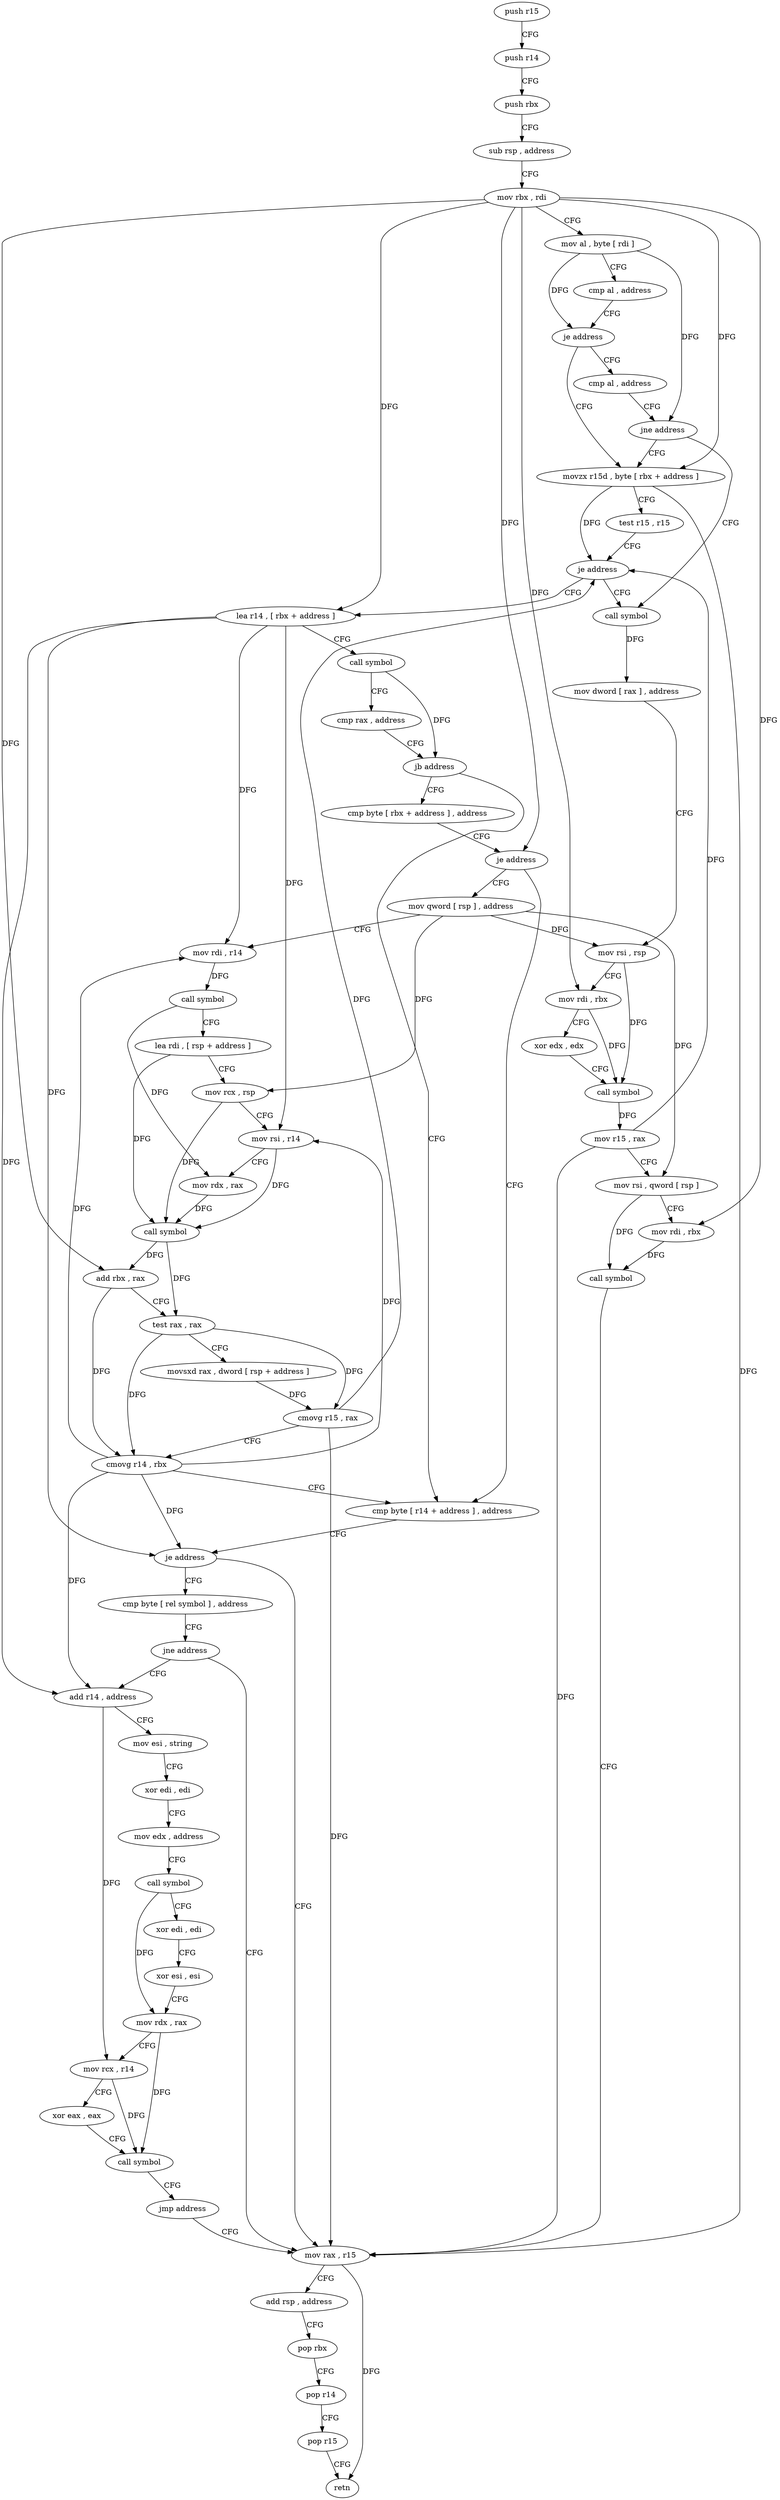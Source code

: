 digraph "func" {
"4202336" [label = "push r15" ]
"4202338" [label = "push r14" ]
"4202340" [label = "push rbx" ]
"4202341" [label = "sub rsp , address" ]
"4202345" [label = "mov rbx , rdi" ]
"4202348" [label = "mov al , byte [ rdi ]" ]
"4202350" [label = "cmp al , address" ]
"4202352" [label = "je address" ]
"4202362" [label = "movzx r15d , byte [ rbx + address ]" ]
"4202354" [label = "cmp al , address" ]
"4202367" [label = "test r15 , r15" ]
"4202370" [label = "je address" ]
"4202507" [label = "call symbol" ]
"4202376" [label = "lea r14 , [ rbx + address ]" ]
"4202356" [label = "jne address" ]
"4202512" [label = "mov dword [ rax ] , address" ]
"4202518" [label = "mov rsi , rsp" ]
"4202521" [label = "mov rdi , rbx" ]
"4202524" [label = "xor edx , edx" ]
"4202526" [label = "call symbol" ]
"4202531" [label = "mov r15 , rax" ]
"4202534" [label = "mov rsi , qword [ rsp ]" ]
"4202538" [label = "mov rdi , rbx" ]
"4202541" [label = "call symbol" ]
"4202546" [label = "mov rax , r15" ]
"4202380" [label = "call symbol" ]
"4202385" [label = "cmp rax , address" ]
"4202389" [label = "jb address" ]
"4202451" [label = "cmp byte [ r14 + address ] , address" ]
"4202391" [label = "cmp byte [ rbx + address ] , address" ]
"4202456" [label = "je address" ]
"4202458" [label = "cmp byte [ rel symbol ] , address" ]
"4202395" [label = "je address" ]
"4202397" [label = "mov qword [ rsp ] , address" ]
"4202549" [label = "add rsp , address" ]
"4202553" [label = "pop rbx" ]
"4202554" [label = "pop r14" ]
"4202556" [label = "pop r15" ]
"4202558" [label = "retn" ]
"4202465" [label = "jne address" ]
"4202467" [label = "add r14 , address" ]
"4202405" [label = "mov rdi , r14" ]
"4202408" [label = "call symbol" ]
"4202413" [label = "lea rdi , [ rsp + address ]" ]
"4202418" [label = "mov rcx , rsp" ]
"4202421" [label = "mov rsi , r14" ]
"4202424" [label = "mov rdx , rax" ]
"4202427" [label = "call symbol" ]
"4202432" [label = "add rbx , rax" ]
"4202435" [label = "test rax , rax" ]
"4202438" [label = "movsxd rax , dword [ rsp + address ]" ]
"4202443" [label = "cmovg r15 , rax" ]
"4202447" [label = "cmovg r14 , rbx" ]
"4202471" [label = "mov esi , string" ]
"4202476" [label = "xor edi , edi" ]
"4202478" [label = "mov edx , address" ]
"4202483" [label = "call symbol" ]
"4202488" [label = "xor edi , edi" ]
"4202490" [label = "xor esi , esi" ]
"4202492" [label = "mov rdx , rax" ]
"4202495" [label = "mov rcx , r14" ]
"4202498" [label = "xor eax , eax" ]
"4202500" [label = "call symbol" ]
"4202505" [label = "jmp address" ]
"4202336" -> "4202338" [ label = "CFG" ]
"4202338" -> "4202340" [ label = "CFG" ]
"4202340" -> "4202341" [ label = "CFG" ]
"4202341" -> "4202345" [ label = "CFG" ]
"4202345" -> "4202348" [ label = "CFG" ]
"4202345" -> "4202362" [ label = "DFG" ]
"4202345" -> "4202521" [ label = "DFG" ]
"4202345" -> "4202538" [ label = "DFG" ]
"4202345" -> "4202376" [ label = "DFG" ]
"4202345" -> "4202395" [ label = "DFG" ]
"4202345" -> "4202432" [ label = "DFG" ]
"4202348" -> "4202350" [ label = "CFG" ]
"4202348" -> "4202352" [ label = "DFG" ]
"4202348" -> "4202356" [ label = "DFG" ]
"4202350" -> "4202352" [ label = "CFG" ]
"4202352" -> "4202362" [ label = "CFG" ]
"4202352" -> "4202354" [ label = "CFG" ]
"4202362" -> "4202367" [ label = "CFG" ]
"4202362" -> "4202370" [ label = "DFG" ]
"4202362" -> "4202546" [ label = "DFG" ]
"4202354" -> "4202356" [ label = "CFG" ]
"4202367" -> "4202370" [ label = "CFG" ]
"4202370" -> "4202507" [ label = "CFG" ]
"4202370" -> "4202376" [ label = "CFG" ]
"4202507" -> "4202512" [ label = "DFG" ]
"4202376" -> "4202380" [ label = "CFG" ]
"4202376" -> "4202456" [ label = "DFG" ]
"4202376" -> "4202405" [ label = "DFG" ]
"4202376" -> "4202421" [ label = "DFG" ]
"4202376" -> "4202467" [ label = "DFG" ]
"4202356" -> "4202507" [ label = "CFG" ]
"4202356" -> "4202362" [ label = "CFG" ]
"4202512" -> "4202518" [ label = "CFG" ]
"4202518" -> "4202521" [ label = "CFG" ]
"4202518" -> "4202526" [ label = "DFG" ]
"4202521" -> "4202524" [ label = "CFG" ]
"4202521" -> "4202526" [ label = "DFG" ]
"4202524" -> "4202526" [ label = "CFG" ]
"4202526" -> "4202531" [ label = "DFG" ]
"4202531" -> "4202534" [ label = "CFG" ]
"4202531" -> "4202370" [ label = "DFG" ]
"4202531" -> "4202546" [ label = "DFG" ]
"4202534" -> "4202538" [ label = "CFG" ]
"4202534" -> "4202541" [ label = "DFG" ]
"4202538" -> "4202541" [ label = "DFG" ]
"4202541" -> "4202546" [ label = "CFG" ]
"4202546" -> "4202549" [ label = "CFG" ]
"4202546" -> "4202558" [ label = "DFG" ]
"4202380" -> "4202385" [ label = "CFG" ]
"4202380" -> "4202389" [ label = "DFG" ]
"4202385" -> "4202389" [ label = "CFG" ]
"4202389" -> "4202451" [ label = "CFG" ]
"4202389" -> "4202391" [ label = "CFG" ]
"4202451" -> "4202456" [ label = "CFG" ]
"4202391" -> "4202395" [ label = "CFG" ]
"4202456" -> "4202546" [ label = "CFG" ]
"4202456" -> "4202458" [ label = "CFG" ]
"4202458" -> "4202465" [ label = "CFG" ]
"4202395" -> "4202451" [ label = "CFG" ]
"4202395" -> "4202397" [ label = "CFG" ]
"4202397" -> "4202405" [ label = "CFG" ]
"4202397" -> "4202518" [ label = "DFG" ]
"4202397" -> "4202534" [ label = "DFG" ]
"4202397" -> "4202418" [ label = "DFG" ]
"4202549" -> "4202553" [ label = "CFG" ]
"4202553" -> "4202554" [ label = "CFG" ]
"4202554" -> "4202556" [ label = "CFG" ]
"4202556" -> "4202558" [ label = "CFG" ]
"4202465" -> "4202546" [ label = "CFG" ]
"4202465" -> "4202467" [ label = "CFG" ]
"4202467" -> "4202471" [ label = "CFG" ]
"4202467" -> "4202495" [ label = "DFG" ]
"4202405" -> "4202408" [ label = "DFG" ]
"4202408" -> "4202413" [ label = "CFG" ]
"4202408" -> "4202424" [ label = "DFG" ]
"4202413" -> "4202418" [ label = "CFG" ]
"4202413" -> "4202427" [ label = "DFG" ]
"4202418" -> "4202421" [ label = "CFG" ]
"4202418" -> "4202427" [ label = "DFG" ]
"4202421" -> "4202424" [ label = "CFG" ]
"4202421" -> "4202427" [ label = "DFG" ]
"4202424" -> "4202427" [ label = "DFG" ]
"4202427" -> "4202432" [ label = "DFG" ]
"4202427" -> "4202435" [ label = "DFG" ]
"4202432" -> "4202435" [ label = "CFG" ]
"4202432" -> "4202447" [ label = "DFG" ]
"4202435" -> "4202438" [ label = "CFG" ]
"4202435" -> "4202443" [ label = "DFG" ]
"4202435" -> "4202447" [ label = "DFG" ]
"4202438" -> "4202443" [ label = "DFG" ]
"4202443" -> "4202447" [ label = "CFG" ]
"4202443" -> "4202370" [ label = "DFG" ]
"4202443" -> "4202546" [ label = "DFG" ]
"4202447" -> "4202451" [ label = "CFG" ]
"4202447" -> "4202456" [ label = "DFG" ]
"4202447" -> "4202405" [ label = "DFG" ]
"4202447" -> "4202421" [ label = "DFG" ]
"4202447" -> "4202467" [ label = "DFG" ]
"4202471" -> "4202476" [ label = "CFG" ]
"4202476" -> "4202478" [ label = "CFG" ]
"4202478" -> "4202483" [ label = "CFG" ]
"4202483" -> "4202488" [ label = "CFG" ]
"4202483" -> "4202492" [ label = "DFG" ]
"4202488" -> "4202490" [ label = "CFG" ]
"4202490" -> "4202492" [ label = "CFG" ]
"4202492" -> "4202495" [ label = "CFG" ]
"4202492" -> "4202500" [ label = "DFG" ]
"4202495" -> "4202498" [ label = "CFG" ]
"4202495" -> "4202500" [ label = "DFG" ]
"4202498" -> "4202500" [ label = "CFG" ]
"4202500" -> "4202505" [ label = "CFG" ]
"4202505" -> "4202546" [ label = "CFG" ]
}
